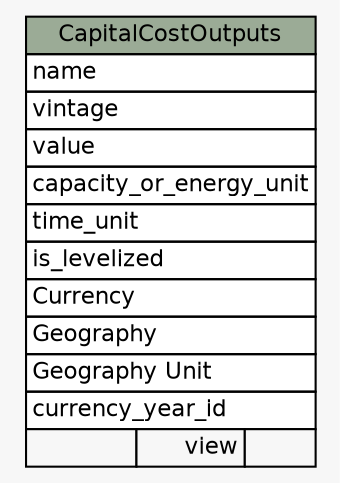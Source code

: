 // dot 2.38.0 on Windows 10 10.0
// SchemaSpy rev 590
digraph "CapitalCostOutputs" {
  graph [
    rankdir="RL"
    bgcolor="#f7f7f7"
    nodesep="0.18"
    ranksep="0.46"
    fontname="Helvetica"
    fontsize="11"
  ];
  node [
    fontname="Helvetica"
    fontsize="11"
    shape="plaintext"
  ];
  edge [
    arrowsize="0.8"
  ];
  "CapitalCostOutputs" [
    label=<
    <TABLE BORDER="0" CELLBORDER="1" CELLSPACING="0" BGCOLOR="#ffffff">
      <TR><TD COLSPAN="3" BGCOLOR="#9bab96" ALIGN="CENTER">CapitalCostOutputs</TD></TR>
      <TR><TD PORT="name" COLSPAN="3" ALIGN="LEFT">name</TD></TR>
      <TR><TD PORT="vintage" COLSPAN="3" ALIGN="LEFT">vintage</TD></TR>
      <TR><TD PORT="value" COLSPAN="3" ALIGN="LEFT">value</TD></TR>
      <TR><TD PORT="capacity_or_energy_unit" COLSPAN="3" ALIGN="LEFT">capacity_or_energy_unit</TD></TR>
      <TR><TD PORT="time_unit" COLSPAN="3" ALIGN="LEFT">time_unit</TD></TR>
      <TR><TD PORT="is_levelized" COLSPAN="3" ALIGN="LEFT">is_levelized</TD></TR>
      <TR><TD PORT="Currency" COLSPAN="3" ALIGN="LEFT">Currency</TD></TR>
      <TR><TD PORT="Geography" COLSPAN="3" ALIGN="LEFT">Geography</TD></TR>
      <TR><TD PORT="Geography Unit" COLSPAN="3" ALIGN="LEFT">Geography Unit</TD></TR>
      <TR><TD PORT="currency_year_id" COLSPAN="3" ALIGN="LEFT">currency_year_id</TD></TR>
      <TR><TD ALIGN="LEFT" BGCOLOR="#f7f7f7">  </TD><TD ALIGN="RIGHT" BGCOLOR="#f7f7f7">view</TD><TD ALIGN="RIGHT" BGCOLOR="#f7f7f7">  </TD></TR>
    </TABLE>>
    URL="tables/CapitalCostOutputs.html"
    tooltip="CapitalCostOutputs"
  ];
}
